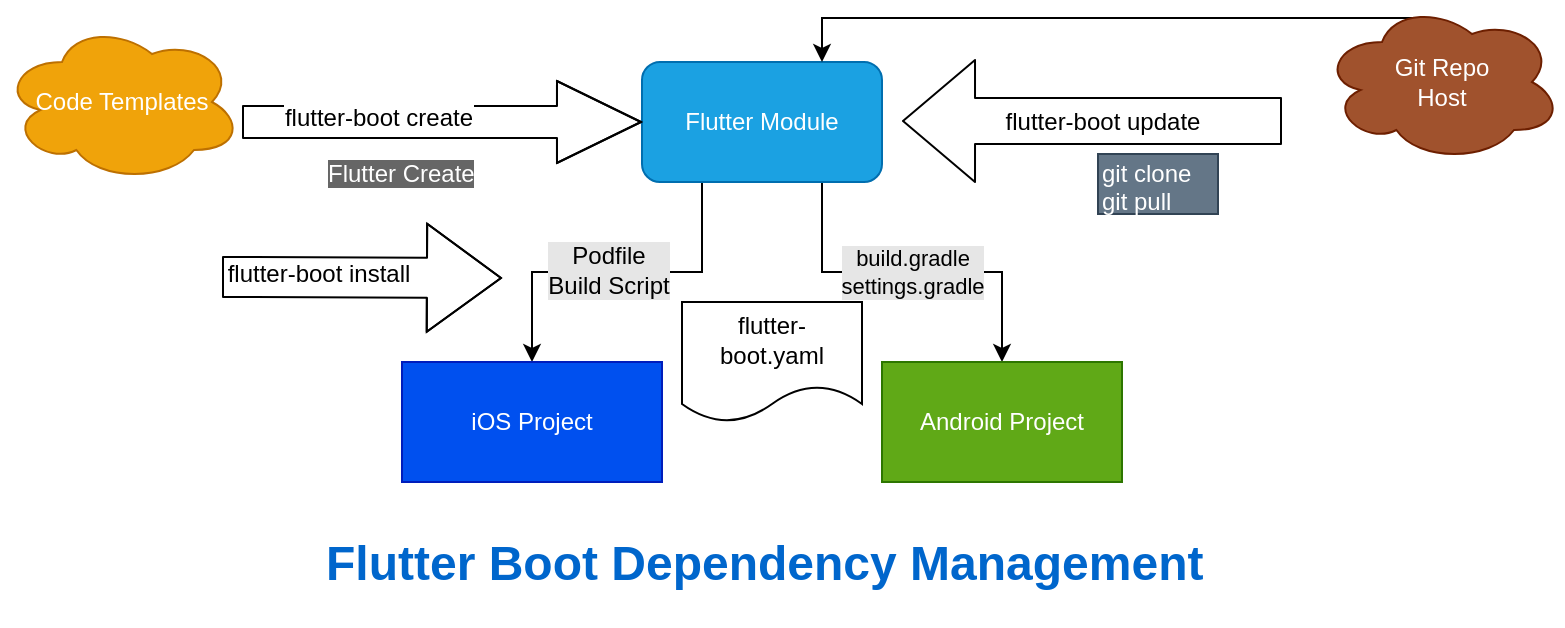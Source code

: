 <mxfile version="10.6.7" type="github"><diagram id="OIldWl-fVQgwaYhUbgtI" name="Page-1"><mxGraphModel dx="918" dy="464" grid="1" gridSize="10" guides="1" tooltips="1" connect="1" arrows="1" fold="1" page="1" pageScale="1" pageWidth="827" pageHeight="1169" math="0" shadow="0"><root><mxCell id="0"/><mxCell id="1" parent="0"/><mxCell id="WItxsWj4LCR8kS0g0lqS-8" style="edgeStyle=orthogonalEdgeStyle;rounded=0;orthogonalLoop=1;jettySize=auto;html=1;exitX=0.25;exitY=1;exitDx=0;exitDy=0;entryX=0.5;entryY=0;entryDx=0;entryDy=0;" edge="1" parent="1" source="WItxsWj4LCR8kS0g0lqS-1" target="WItxsWj4LCR8kS0g0lqS-4"><mxGeometry relative="1" as="geometry"/></mxCell><mxCell id="WItxsWj4LCR8kS0g0lqS-10" value="Podfile&lt;br&gt;Build Script&lt;br&gt;" style="text;html=1;resizable=0;points=[];align=center;verticalAlign=middle;labelBackgroundColor=#E6E6E6;" vertex="1" connectable="0" parent="WItxsWj4LCR8kS0g0lqS-8"><mxGeometry x="0.056" y="-1" relative="1" as="geometry"><mxPoint as="offset"/></mxGeometry></mxCell><mxCell id="WItxsWj4LCR8kS0g0lqS-9" value="build.gradle&lt;br&gt;settings.gradle&lt;br&gt;" style="edgeStyle=orthogonalEdgeStyle;rounded=0;orthogonalLoop=1;jettySize=auto;html=1;exitX=0.75;exitY=1;exitDx=0;exitDy=0;entryX=0.5;entryY=0;entryDx=0;entryDy=0;labelBackgroundColor=#E6E6E6;" edge="1" parent="1" source="WItxsWj4LCR8kS0g0lqS-1" target="WItxsWj4LCR8kS0g0lqS-5"><mxGeometry relative="1" as="geometry"/></mxCell><mxCell id="WItxsWj4LCR8kS0g0lqS-1" value="Flutter Module" style="rounded=1;whiteSpace=wrap;html=1;fillColor=#1ba1e2;strokeColor=#006EAF;fontColor=#ffffff;" vertex="1" parent="1"><mxGeometry x="320" y="40" width="120" height="60" as="geometry"/></mxCell><mxCell id="WItxsWj4LCR8kS0g0lqS-2" value="" style="shape=flexArrow;endArrow=classic;html=1;entryX=0;entryY=0.5;entryDx=0;entryDy=0;endWidth=24;endSize=13.67;width=16;" edge="1" parent="1" target="WItxsWj4LCR8kS0g0lqS-1"><mxGeometry width="50" height="50" relative="1" as="geometry"><mxPoint x="120" y="70" as="sourcePoint"/><mxPoint x="190" y="40" as="targetPoint"/><Array as="points"><mxPoint x="130" y="70"/></Array></mxGeometry></mxCell><mxCell id="WItxsWj4LCR8kS0g0lqS-3" value="flutter-boot create&lt;br&gt;" style="text;html=1;resizable=0;points=[];align=center;verticalAlign=middle;labelBackgroundColor=#ffffff;" vertex="1" connectable="0" parent="WItxsWj4LCR8kS0g0lqS-2"><mxGeometry x="-0.32" y="2" relative="1" as="geometry"><mxPoint as="offset"/></mxGeometry></mxCell><mxCell id="WItxsWj4LCR8kS0g0lqS-4" value="iOS Project&lt;br&gt;" style="rounded=0;whiteSpace=wrap;html=1;fillColor=#0050ef;strokeColor=#001DBC;fontColor=#ffffff;" vertex="1" parent="1"><mxGeometry x="200" y="190" width="130" height="60" as="geometry"/></mxCell><mxCell id="WItxsWj4LCR8kS0g0lqS-5" value="Android&amp;nbsp;Project&lt;br&gt;" style="rounded=0;whiteSpace=wrap;html=1;fillColor=#60a917;strokeColor=#2D7600;fontColor=#ffffff;" vertex="1" parent="1"><mxGeometry x="440" y="190" width="120" height="60" as="geometry"/></mxCell><mxCell id="WItxsWj4LCR8kS0g0lqS-6" value="Code Templates" style="ellipse;shape=cloud;whiteSpace=wrap;html=1;fillColor=#f0a30a;strokeColor=#BD7000;fontColor=#ffffff;" vertex="1" parent="1"><mxGeometry y="20" width="120" height="80" as="geometry"/></mxCell><mxCell id="WItxsWj4LCR8kS0g0lqS-12" value="" style="shape=flexArrow;endArrow=classic;html=1;endWidth=33;endSize=12.01;width=20;" edge="1" parent="1"><mxGeometry width="50" height="50" relative="1" as="geometry"><mxPoint x="110" y="147.5" as="sourcePoint"/><mxPoint x="250" y="148" as="targetPoint"/><Array as="points"><mxPoint x="120" y="147.5"/></Array></mxGeometry></mxCell><mxCell id="WItxsWj4LCR8kS0g0lqS-13" value="flutter-boot install&lt;br&gt;" style="text;html=1;resizable=0;points=[];align=center;verticalAlign=middle;labelBackgroundColor=#ffffff;" vertex="1" connectable="0" parent="WItxsWj4LCR8kS0g0lqS-12"><mxGeometry x="-0.32" y="2" relative="1" as="geometry"><mxPoint as="offset"/></mxGeometry></mxCell><mxCell id="WItxsWj4LCR8kS0g0lqS-15" value="" style="shape=flexArrow;endArrow=classic;html=1;labelBackgroundColor=#E6E6E6;endWidth=37;endSize=11.67;width=23;" edge="1" parent="1"><mxGeometry width="50" height="50" relative="1" as="geometry"><mxPoint x="640" y="69.5" as="sourcePoint"/><mxPoint x="450" y="69.5" as="targetPoint"/></mxGeometry></mxCell><mxCell id="WItxsWj4LCR8kS0g0lqS-16" value="flutter-boot update&lt;br&gt;" style="text;html=1;resizable=0;points=[];align=center;verticalAlign=middle;labelBackgroundColor=#ffffff;" vertex="1" connectable="0" parent="WItxsWj4LCR8kS0g0lqS-15"><mxGeometry x="0.305" relative="1" as="geometry"><mxPoint x="34" y="0.5" as="offset"/></mxGeometry></mxCell><mxCell id="WItxsWj4LCR8kS0g0lqS-17" value="git clone&lt;br&gt;git pull&lt;br&gt;" style="text;html=1;resizable=0;points=[];autosize=1;align=left;verticalAlign=top;spacingTop=-4;fillColor=#647687;strokeColor=#314354;fontColor=#ffffff;" vertex="1" parent="1"><mxGeometry x="548" y="86" width="60" height="30" as="geometry"/></mxCell><mxCell id="WItxsWj4LCR8kS0g0lqS-19" style="edgeStyle=orthogonalEdgeStyle;rounded=0;orthogonalLoop=1;jettySize=auto;html=1;exitX=0.4;exitY=0.1;exitDx=0;exitDy=0;exitPerimeter=0;entryX=0.75;entryY=0;entryDx=0;entryDy=0;labelBackgroundColor=#E6E6E6;" edge="1" parent="1" source="WItxsWj4LCR8kS0g0lqS-18" target="WItxsWj4LCR8kS0g0lqS-1"><mxGeometry relative="1" as="geometry"/></mxCell><mxCell id="WItxsWj4LCR8kS0g0lqS-18" value="Git Repo&lt;br&gt;Host&lt;br&gt;" style="ellipse;shape=cloud;whiteSpace=wrap;html=1;labelBackgroundColor=none;fillColor=#a0522d;strokeColor=#6D1F00;fontColor=#ffffff;" vertex="1" parent="1"><mxGeometry x="660" y="10" width="120" height="80" as="geometry"/></mxCell><mxCell id="WItxsWj4LCR8kS0g0lqS-20" value="&lt;h1&gt;Flutter Boot Dependency Management&lt;/h1&gt;" style="text;html=1;resizable=0;points=[];autosize=1;align=left;verticalAlign=top;spacingTop=-4;fontColor=#0066CC;" vertex="1" parent="1"><mxGeometry x="160" y="258" width="450" height="50" as="geometry"/></mxCell><mxCell id="WItxsWj4LCR8kS0g0lqS-22" value="Flutter Create&lt;br&gt;" style="text;html=1;resizable=0;points=[];autosize=1;align=left;verticalAlign=top;spacingTop=-4;fontColor=#FFFFFF;labelBackgroundColor=#666666;" vertex="1" parent="1"><mxGeometry x="161" y="86" width="90" height="20" as="geometry"/></mxCell><mxCell id="WItxsWj4LCR8kS0g0lqS-23" value="" style="shape=document;whiteSpace=wrap;html=1;boundedLbl=1;labelBackgroundColor=#666666;fontColor=#FFFFFF;" vertex="1" parent="1"><mxGeometry x="340" y="160" width="90" height="60" as="geometry"/></mxCell><mxCell id="WItxsWj4LCR8kS0g0lqS-26" value="&lt;font color=&quot;#000000&quot;&gt;flutter-boot.yaml&lt;/font&gt;" style="text;html=1;strokeColor=none;fillColor=none;align=center;verticalAlign=middle;whiteSpace=wrap;rounded=0;labelBackgroundColor=none;fontColor=#FFFFFF;" vertex="1" parent="1"><mxGeometry x="345" y="169" width="80" height="20" as="geometry"/></mxCell></root></mxGraphModel></diagram></mxfile>